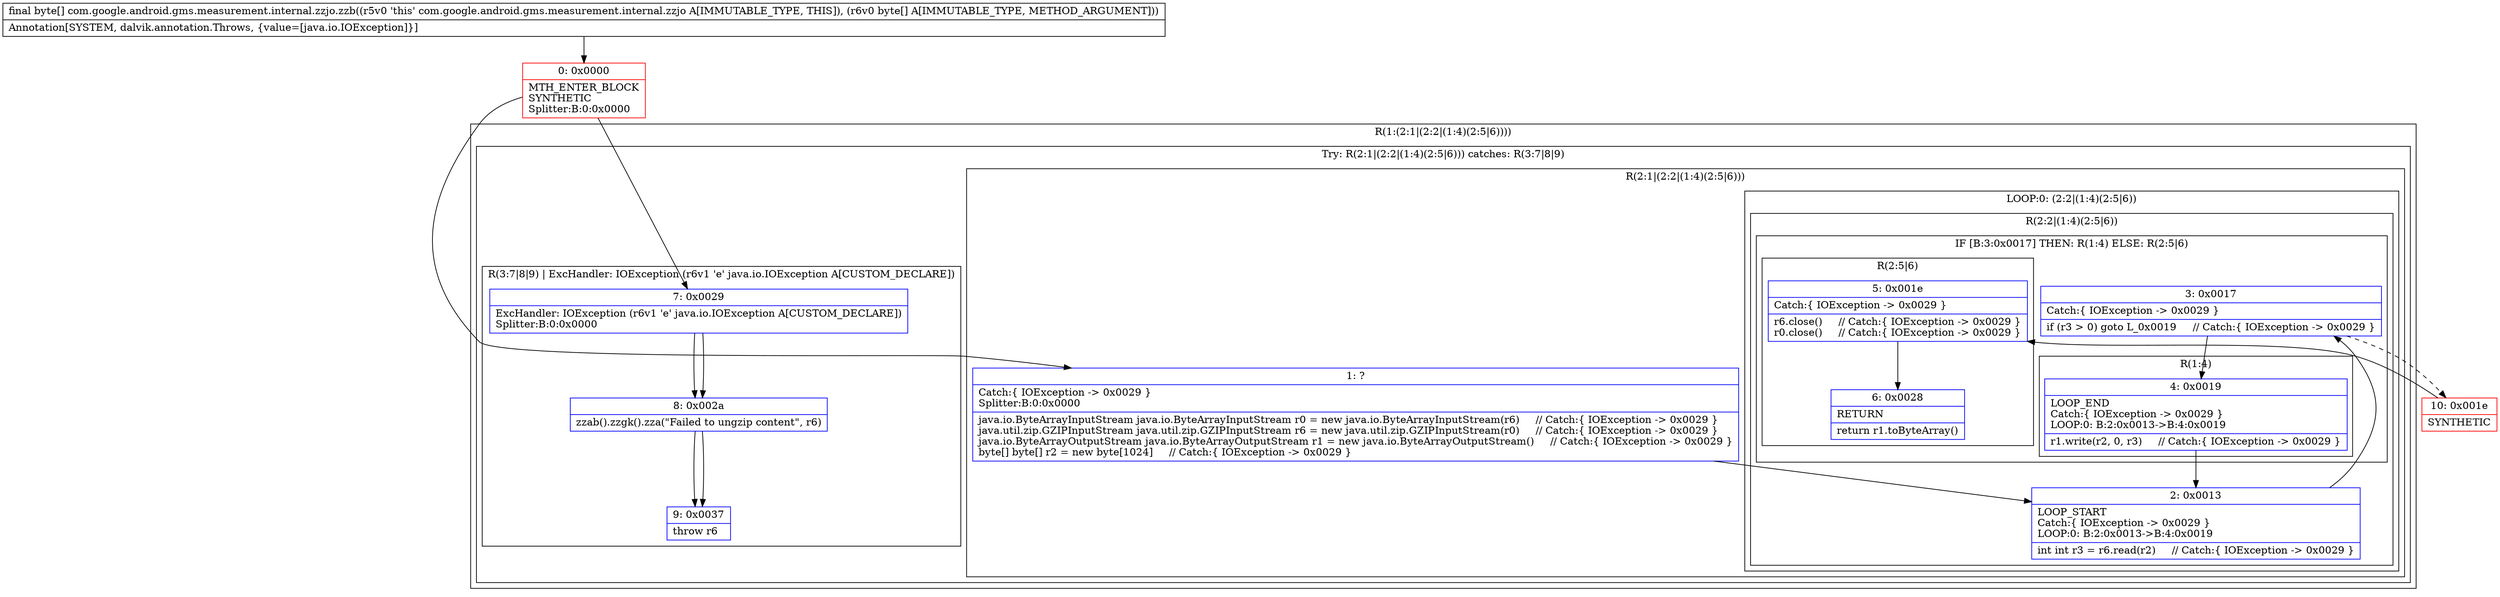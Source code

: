 digraph "CFG forcom.google.android.gms.measurement.internal.zzjo.zzb([B)[B" {
subgraph cluster_Region_914682600 {
label = "R(1:(2:1|(2:2|(1:4)(2:5|6))))";
node [shape=record,color=blue];
subgraph cluster_TryCatchRegion_2042109650 {
label = "Try: R(2:1|(2:2|(1:4)(2:5|6))) catches: R(3:7|8|9)";
node [shape=record,color=blue];
subgraph cluster_Region_2117082642 {
label = "R(2:1|(2:2|(1:4)(2:5|6)))";
node [shape=record,color=blue];
Node_1 [shape=record,label="{1\:\ ?|Catch:\{ IOException \-\> 0x0029 \}\lSplitter:B:0:0x0000\l|java.io.ByteArrayInputStream java.io.ByteArrayInputStream r0 = new java.io.ByteArrayInputStream(r6)     \/\/ Catch:\{ IOException \-\> 0x0029 \}\ljava.util.zip.GZIPInputStream java.util.zip.GZIPInputStream r6 = new java.util.zip.GZIPInputStream(r0)     \/\/ Catch:\{ IOException \-\> 0x0029 \}\ljava.io.ByteArrayOutputStream java.io.ByteArrayOutputStream r1 = new java.io.ByteArrayOutputStream()     \/\/ Catch:\{ IOException \-\> 0x0029 \}\lbyte[] byte[] r2 = new byte[1024]     \/\/ Catch:\{ IOException \-\> 0x0029 \}\l}"];
subgraph cluster_LoopRegion_868620756 {
label = "LOOP:0: (2:2|(1:4)(2:5|6))";
node [shape=record,color=blue];
subgraph cluster_Region_960617098 {
label = "R(2:2|(1:4)(2:5|6))";
node [shape=record,color=blue];
Node_2 [shape=record,label="{2\:\ 0x0013|LOOP_START\lCatch:\{ IOException \-\> 0x0029 \}\lLOOP:0: B:2:0x0013\-\>B:4:0x0019\l|int int r3 = r6.read(r2)     \/\/ Catch:\{ IOException \-\> 0x0029 \}\l}"];
subgraph cluster_IfRegion_1895644185 {
label = "IF [B:3:0x0017] THEN: R(1:4) ELSE: R(2:5|6)";
node [shape=record,color=blue];
Node_3 [shape=record,label="{3\:\ 0x0017|Catch:\{ IOException \-\> 0x0029 \}\l|if (r3 \> 0) goto L_0x0019     \/\/ Catch:\{ IOException \-\> 0x0029 \}\l}"];
subgraph cluster_Region_247690077 {
label = "R(1:4)";
node [shape=record,color=blue];
Node_4 [shape=record,label="{4\:\ 0x0019|LOOP_END\lCatch:\{ IOException \-\> 0x0029 \}\lLOOP:0: B:2:0x0013\-\>B:4:0x0019\l|r1.write(r2, 0, r3)     \/\/ Catch:\{ IOException \-\> 0x0029 \}\l}"];
}
subgraph cluster_Region_1543631075 {
label = "R(2:5|6)";
node [shape=record,color=blue];
Node_5 [shape=record,label="{5\:\ 0x001e|Catch:\{ IOException \-\> 0x0029 \}\l|r6.close()     \/\/ Catch:\{ IOException \-\> 0x0029 \}\lr0.close()     \/\/ Catch:\{ IOException \-\> 0x0029 \}\l}"];
Node_6 [shape=record,label="{6\:\ 0x0028|RETURN\l|return r1.toByteArray()\l}"];
}
}
}
}
}
subgraph cluster_Region_1670126722 {
label = "R(3:7|8|9) | ExcHandler: IOException (r6v1 'e' java.io.IOException A[CUSTOM_DECLARE])\l";
node [shape=record,color=blue];
Node_7 [shape=record,label="{7\:\ 0x0029|ExcHandler: IOException (r6v1 'e' java.io.IOException A[CUSTOM_DECLARE])\lSplitter:B:0:0x0000\l}"];
Node_8 [shape=record,label="{8\:\ 0x002a|zzab().zzgk().zza(\"Failed to ungzip content\", r6)\l}"];
Node_9 [shape=record,label="{9\:\ 0x0037|throw r6\l}"];
}
}
}
subgraph cluster_Region_1670126722 {
label = "R(3:7|8|9) | ExcHandler: IOException (r6v1 'e' java.io.IOException A[CUSTOM_DECLARE])\l";
node [shape=record,color=blue];
Node_7 [shape=record,label="{7\:\ 0x0029|ExcHandler: IOException (r6v1 'e' java.io.IOException A[CUSTOM_DECLARE])\lSplitter:B:0:0x0000\l}"];
Node_8 [shape=record,label="{8\:\ 0x002a|zzab().zzgk().zza(\"Failed to ungzip content\", r6)\l}"];
Node_9 [shape=record,label="{9\:\ 0x0037|throw r6\l}"];
}
Node_0 [shape=record,color=red,label="{0\:\ 0x0000|MTH_ENTER_BLOCK\lSYNTHETIC\lSplitter:B:0:0x0000\l}"];
Node_10 [shape=record,color=red,label="{10\:\ 0x001e|SYNTHETIC\l}"];
MethodNode[shape=record,label="{final byte[] com.google.android.gms.measurement.internal.zzjo.zzb((r5v0 'this' com.google.android.gms.measurement.internal.zzjo A[IMMUTABLE_TYPE, THIS]), (r6v0 byte[] A[IMMUTABLE_TYPE, METHOD_ARGUMENT]))  | Annotation[SYSTEM, dalvik.annotation.Throws, \{value=[java.io.IOException]\}]\l}"];
MethodNode -> Node_0;
Node_1 -> Node_2;
Node_2 -> Node_3;
Node_3 -> Node_4;
Node_3 -> Node_10[style=dashed];
Node_4 -> Node_2;
Node_5 -> Node_6;
Node_7 -> Node_8;
Node_8 -> Node_9;
Node_7 -> Node_8;
Node_8 -> Node_9;
Node_0 -> Node_1;
Node_0 -> Node_7;
Node_10 -> Node_5;
}

